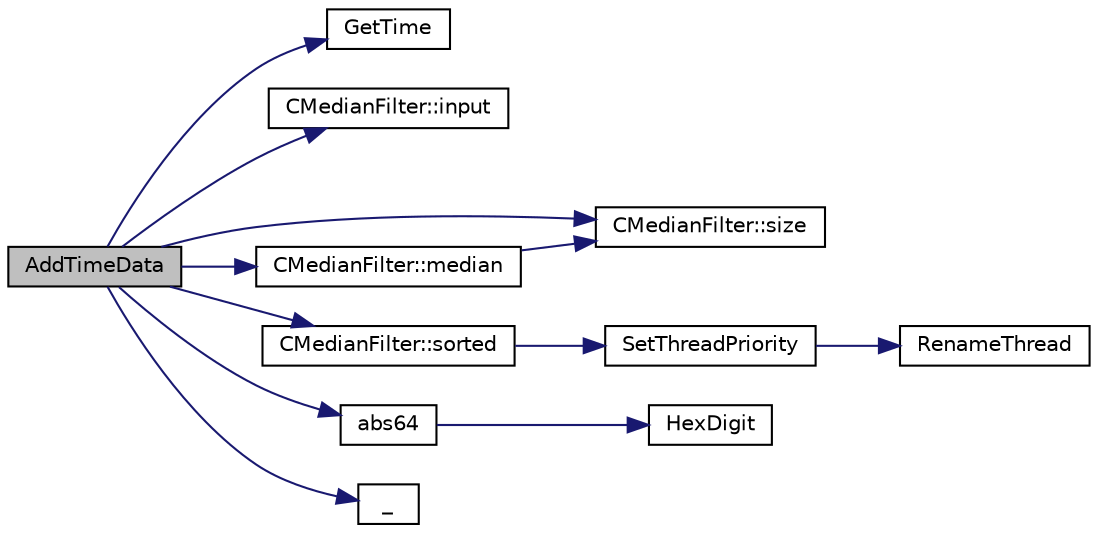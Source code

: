 digraph "AddTimeData"
{
  edge [fontname="Helvetica",fontsize="10",labelfontname="Helvetica",labelfontsize="10"];
  node [fontname="Helvetica",fontsize="10",shape=record];
  rankdir="LR";
  Node0 [label="AddTimeData",height=0.2,width=0.4,color="black", fillcolor="grey75", style="filled", fontcolor="black"];
  Node0 -> Node1 [color="midnightblue",fontsize="10",style="solid",fontname="Helvetica"];
  Node1 [label="GetTime",height=0.2,width=0.4,color="black", fillcolor="white", style="filled",URL="$df/d2d/util_8cpp.html#a46fac5fba8ba905b5f9acb364f5d8c6f"];
  Node0 -> Node2 [color="midnightblue",fontsize="10",style="solid",fontname="Helvetica"];
  Node2 [label="CMedianFilter::input",height=0.2,width=0.4,color="black", fillcolor="white", style="filled",URL="$d9/ded/class_c_median_filter.html#ae10cde98866b034ec73c530be4c60874"];
  Node0 -> Node3 [color="midnightblue",fontsize="10",style="solid",fontname="Helvetica"];
  Node3 [label="CMedianFilter::size",height=0.2,width=0.4,color="black", fillcolor="white", style="filled",URL="$d9/ded/class_c_median_filter.html#a618073c8aa8504670182d40d7084501c"];
  Node0 -> Node4 [color="midnightblue",fontsize="10",style="solid",fontname="Helvetica"];
  Node4 [label="CMedianFilter::median",height=0.2,width=0.4,color="black", fillcolor="white", style="filled",URL="$d9/ded/class_c_median_filter.html#ade078740cdd0555adc2e52468d090c42"];
  Node4 -> Node3 [color="midnightblue",fontsize="10",style="solid",fontname="Helvetica"];
  Node0 -> Node5 [color="midnightblue",fontsize="10",style="solid",fontname="Helvetica"];
  Node5 [label="CMedianFilter::sorted",height=0.2,width=0.4,color="black", fillcolor="white", style="filled",URL="$d9/ded/class_c_median_filter.html#a2ec3e6107c12dc2564f0323d39ecca1e"];
  Node5 -> Node6 [color="midnightblue",fontsize="10",style="solid",fontname="Helvetica"];
  Node6 [label="SetThreadPriority",height=0.2,width=0.4,color="black", fillcolor="white", style="filled",URL="$d8/d3c/util_8h.html#a8d620b8c9865456b925cd0eea4b2ffc1"];
  Node6 -> Node7 [color="midnightblue",fontsize="10",style="solid",fontname="Helvetica"];
  Node7 [label="RenameThread",height=0.2,width=0.4,color="black", fillcolor="white", style="filled",URL="$d8/d3c/util_8h.html#a85fc1244e0bd3c91ee7a1c05ed10ebbb"];
  Node0 -> Node8 [color="midnightblue",fontsize="10",style="solid",fontname="Helvetica"];
  Node8 [label="abs64",height=0.2,width=0.4,color="black", fillcolor="white", style="filled",URL="$d8/d3c/util_8h.html#a351cbd451bee96e6badbaa284ba3c614"];
  Node8 -> Node9 [color="midnightblue",fontsize="10",style="solid",fontname="Helvetica"];
  Node9 [label="HexDigit",height=0.2,width=0.4,color="black", fillcolor="white", style="filled",URL="$d8/d3c/util_8h.html#aa59e8a8c5a39cb5041f93bb95dd02119"];
  Node0 -> Node10 [color="midnightblue",fontsize="10",style="solid",fontname="Helvetica"];
  Node10 [label="_",height=0.2,width=0.4,color="black", fillcolor="white", style="filled",URL="$d9/d6d/ui__interface_8h.html#aad133bb6103b53cebf03fd01e2f11ba1",tooltip="Translation function: Call Translate signal on UI interface, which returns a boost::optional result..."];
}
